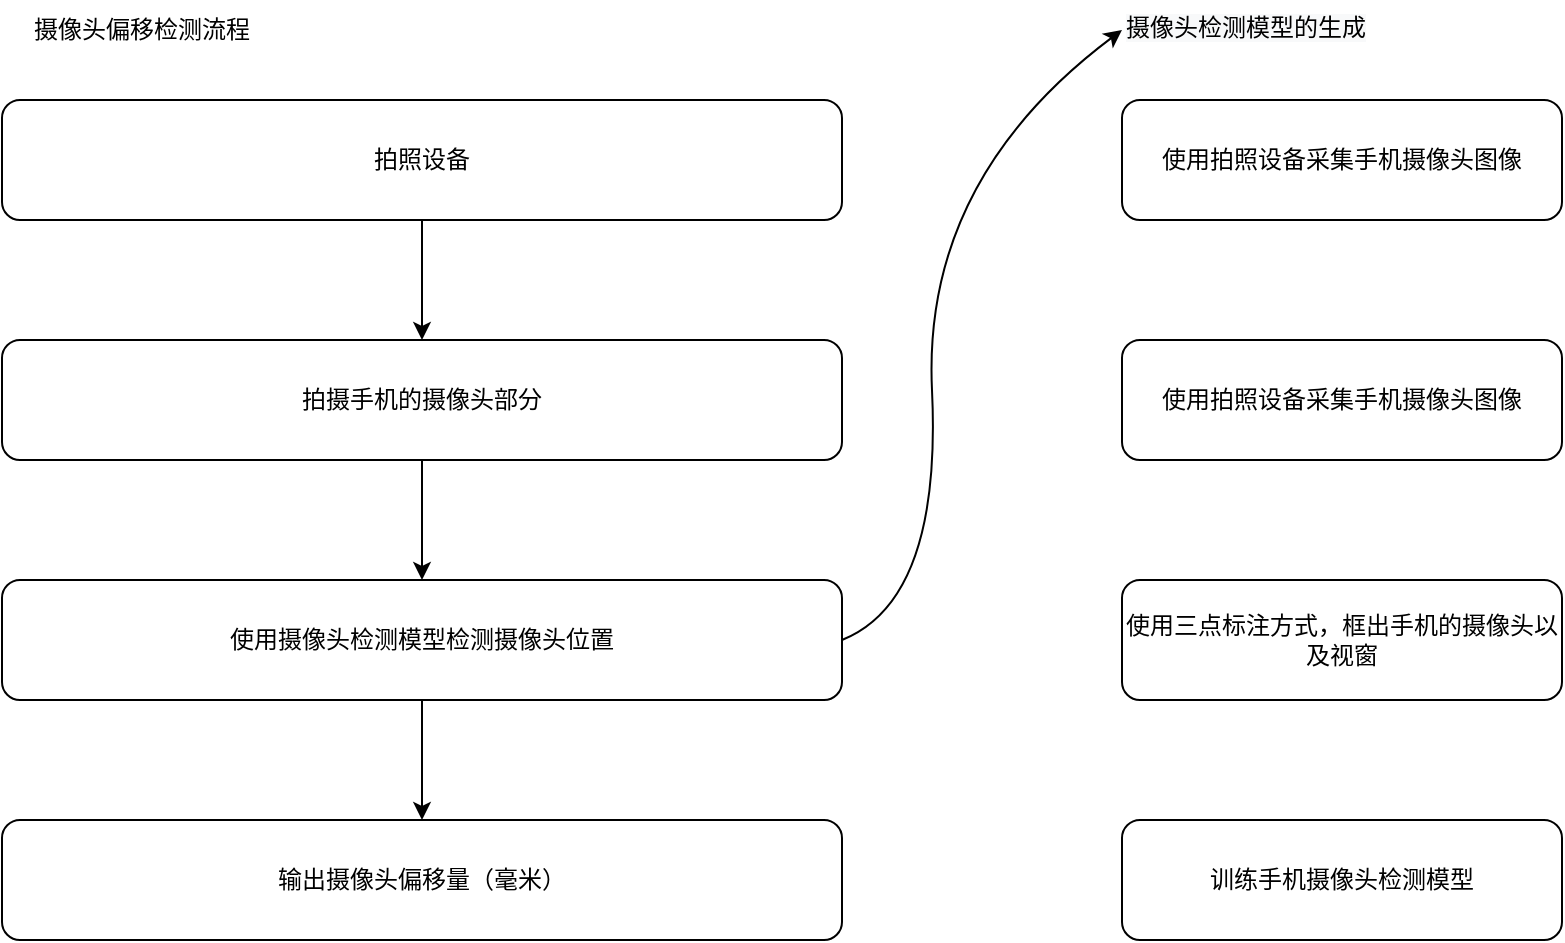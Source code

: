 <mxfile version="20.2.3" type="github">
  <diagram id="LQCwRZKgoIBiFygb9zde" name="Page-1">
    <mxGraphModel dx="1422" dy="762" grid="1" gridSize="10" guides="1" tooltips="1" connect="1" arrows="1" fold="1" page="1" pageScale="1" pageWidth="827" pageHeight="1169" math="0" shadow="0">
      <root>
        <mxCell id="0" />
        <mxCell id="1" parent="0" />
        <mxCell id="h5VG_YQ8Y018yJzzJiq5-6" value="" style="edgeStyle=orthogonalEdgeStyle;rounded=0;orthogonalLoop=1;jettySize=auto;html=1;" edge="1" parent="1" source="h5VG_YQ8Y018yJzzJiq5-1" target="h5VG_YQ8Y018yJzzJiq5-3">
          <mxGeometry relative="1" as="geometry" />
        </mxCell>
        <mxCell id="h5VG_YQ8Y018yJzzJiq5-1" value="拍照设备" style="rounded=1;whiteSpace=wrap;html=1;" vertex="1" parent="1">
          <mxGeometry x="40" y="120" width="420" height="60" as="geometry" />
        </mxCell>
        <mxCell id="h5VG_YQ8Y018yJzzJiq5-7" value="" style="edgeStyle=orthogonalEdgeStyle;rounded=0;orthogonalLoop=1;jettySize=auto;html=1;" edge="1" parent="1" source="h5VG_YQ8Y018yJzzJiq5-3" target="h5VG_YQ8Y018yJzzJiq5-4">
          <mxGeometry relative="1" as="geometry" />
        </mxCell>
        <mxCell id="h5VG_YQ8Y018yJzzJiq5-3" value="拍摄手机的摄像头部分" style="rounded=1;whiteSpace=wrap;html=1;" vertex="1" parent="1">
          <mxGeometry x="40" y="240" width="420" height="60" as="geometry" />
        </mxCell>
        <mxCell id="h5VG_YQ8Y018yJzzJiq5-8" value="" style="edgeStyle=orthogonalEdgeStyle;rounded=0;orthogonalLoop=1;jettySize=auto;html=1;" edge="1" parent="1" source="h5VG_YQ8Y018yJzzJiq5-4" target="h5VG_YQ8Y018yJzzJiq5-5">
          <mxGeometry relative="1" as="geometry" />
        </mxCell>
        <mxCell id="h5VG_YQ8Y018yJzzJiq5-4" value="使用摄像头检测模型检测摄像头位置" style="rounded=1;whiteSpace=wrap;html=1;" vertex="1" parent="1">
          <mxGeometry x="40" y="360" width="420" height="60" as="geometry" />
        </mxCell>
        <mxCell id="h5VG_YQ8Y018yJzzJiq5-5" value="输出摄像头偏移量（毫米）" style="rounded=1;whiteSpace=wrap;html=1;" vertex="1" parent="1">
          <mxGeometry x="40" y="480" width="420" height="60" as="geometry" />
        </mxCell>
        <mxCell id="h5VG_YQ8Y018yJzzJiq5-9" value="使用拍照设备采集手机摄像头图像" style="rounded=1;whiteSpace=wrap;html=1;" vertex="1" parent="1">
          <mxGeometry x="600" y="120" width="220" height="60" as="geometry" />
        </mxCell>
        <mxCell id="h5VG_YQ8Y018yJzzJiq5-10" value="摄像头偏移检测流程" style="text;html=1;strokeColor=none;fillColor=none;align=center;verticalAlign=middle;whiteSpace=wrap;rounded=0;" vertex="1" parent="1">
          <mxGeometry x="40" y="70" width="140" height="30" as="geometry" />
        </mxCell>
        <mxCell id="h5VG_YQ8Y018yJzzJiq5-11" value="&lt;span style=&quot;color: rgb(0, 0, 0); font-family: Helvetica; font-size: 12px; font-style: normal; font-variant-ligatures: normal; font-variant-caps: normal; font-weight: 400; letter-spacing: normal; orphans: 2; text-align: center; text-indent: 0px; text-transform: none; widows: 2; word-spacing: 0px; -webkit-text-stroke-width: 0px; background-color: rgb(248, 249, 250); text-decoration-thickness: initial; text-decoration-style: initial; text-decoration-color: initial; float: none; display: inline !important;&quot;&gt;摄像头检测模型的生成&lt;/span&gt;" style="text;whiteSpace=wrap;html=1;" vertex="1" parent="1">
          <mxGeometry x="600" y="70" width="180" height="30" as="geometry" />
        </mxCell>
        <mxCell id="h5VG_YQ8Y018yJzzJiq5-12" value="" style="curved=1;endArrow=classic;html=1;rounded=0;exitX=1;exitY=0.5;exitDx=0;exitDy=0;entryX=0;entryY=0.5;entryDx=0;entryDy=0;" edge="1" parent="1" source="h5VG_YQ8Y018yJzzJiq5-4" target="h5VG_YQ8Y018yJzzJiq5-11">
          <mxGeometry width="50" height="50" relative="1" as="geometry">
            <mxPoint x="400" y="420" as="sourcePoint" />
            <mxPoint x="590" y="95" as="targetPoint" />
            <Array as="points">
              <mxPoint x="510" y="370" />
              <mxPoint x="500" y="160" />
            </Array>
          </mxGeometry>
        </mxCell>
        <mxCell id="h5VG_YQ8Y018yJzzJiq5-13" value="使用拍照设备采集手机摄像头图像" style="rounded=1;whiteSpace=wrap;html=1;" vertex="1" parent="1">
          <mxGeometry x="600" y="240" width="220" height="60" as="geometry" />
        </mxCell>
        <mxCell id="h5VG_YQ8Y018yJzzJiq5-14" value="使用三点标注方式，框出手机的摄像头以及视窗" style="rounded=1;whiteSpace=wrap;html=1;" vertex="1" parent="1">
          <mxGeometry x="600" y="360" width="220" height="60" as="geometry" />
        </mxCell>
        <mxCell id="h5VG_YQ8Y018yJzzJiq5-15" value="训练手机摄像头检测模型" style="rounded=1;whiteSpace=wrap;html=1;" vertex="1" parent="1">
          <mxGeometry x="600" y="480" width="220" height="60" as="geometry" />
        </mxCell>
      </root>
    </mxGraphModel>
  </diagram>
</mxfile>
